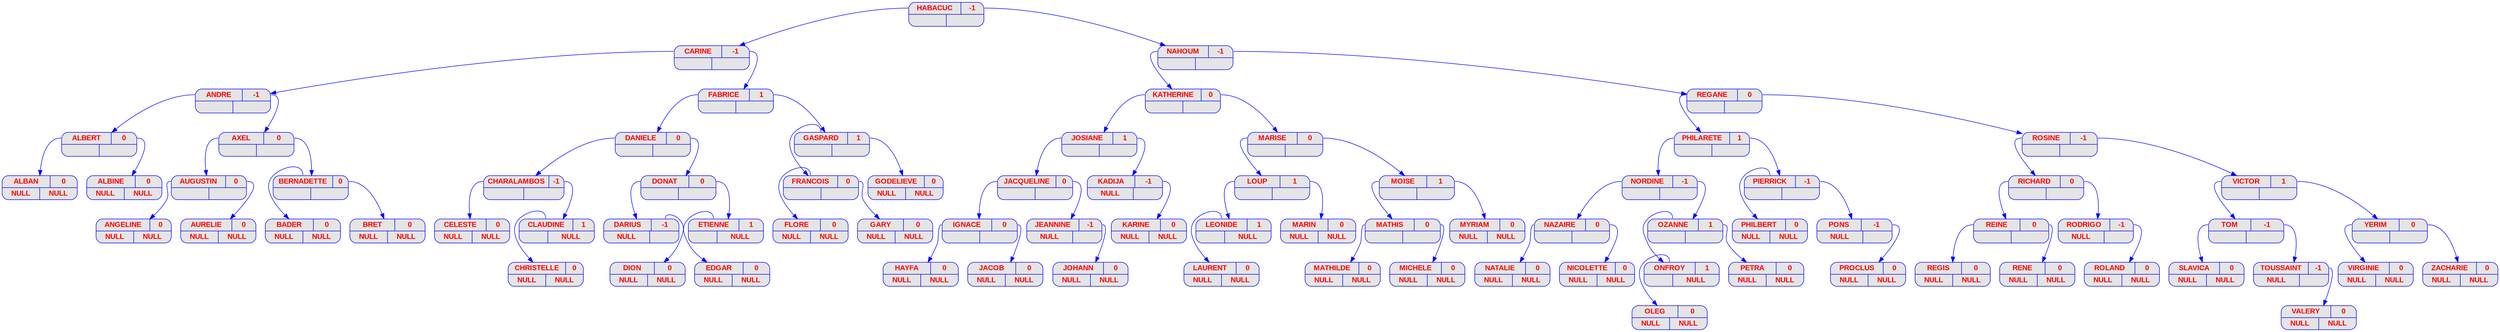 digraph displayAVL {
	node [
		fontname  = "Arial bold" 
		fontsize  = "14"
		fontcolor = "red"
		style     = "rounded, filled"
		shape     = "record"
		fillcolor = "grey90"
		color     = "blue"
		width     = "2"
	]

	edge [
		color     = "blue"
	]

	HABACUC [label = "{{<g> HABACUC | <d> -1 } | { <g> | <d>}}"];
	HABACUC:g -> CARINE;
	CARINE [label = "{{<g> CARINE | <d> -1 } | { <g> | <d>}}"];
	CARINE:g -> ANDRE;
	ANDRE [label = "{{<g> ANDRE | <d> -1 } | { <g> | <d>}}"];
	ANDRE:g -> ALBERT;
	ALBERT [label = "{{<g> ALBERT | <d> 0 } | { <g> | <d>}}"];
	ALBERT:g -> ALBAN;
	ALBAN [label = "{{<g> ALBAN | <d> 0 } | { <g> | <d>}}"];
	ALBAN [label = "{{<g> ALBAN | <d> 0 }| { <g> NULL | <d> NULL}}"];
	ALBERT:d -> ALBINE;
	ALBINE [label = "{{<g> ALBINE | <d> 0 } | { <g> | <d>}}"];
	ALBINE [label = "{{<g> ALBINE | <d> 0 }| { <g> NULL | <d> NULL}}"];
	ANDRE:d -> AXEL;
	AXEL [label = "{{<g> AXEL | <d> 0 } | { <g> | <d>}}"];
	AXEL:g -> AUGUSTIN;
	AUGUSTIN [label = "{{<g> AUGUSTIN | <d> 0 } | { <g> | <d>}}"];
	AUGUSTIN:g -> ANGELINE;
	ANGELINE [label = "{{<g> ANGELINE | <d> 0 } | { <g> | <d>}}"];
	ANGELINE [label = "{{<g> ANGELINE | <d> 0 }| { <g> NULL | <d> NULL}}"];
	AUGUSTIN:d -> AURELIE;
	AURELIE [label = "{{<g> AURELIE | <d> 0 } | { <g> | <d>}}"];
	AURELIE [label = "{{<g> AURELIE | <d> 0 }| { <g> NULL | <d> NULL}}"];
	AXEL:d -> BERNADETTE;
	BERNADETTE [label = "{{<g> BERNADETTE | <d> 0 } | { <g> | <d>}}"];
	BERNADETTE:g -> BADER;
	BADER [label = "{{<g> BADER | <d> 0 } | { <g> | <d>}}"];
	BADER [label = "{{<g> BADER | <d> 0 }| { <g> NULL | <d> NULL}}"];
	BERNADETTE:d -> BRET;
	BRET [label = "{{<g> BRET | <d> 0 } | { <g> | <d>}}"];
	BRET [label = "{{<g> BRET | <d> 0 }| { <g> NULL | <d> NULL}}"];
	CARINE:d -> FABRICE;
	FABRICE [label = "{{<g> FABRICE | <d> 1 } | { <g> | <d>}}"];
	FABRICE:g -> DANIELE;
	DANIELE [label = "{{<g> DANIELE | <d> 0 } | { <g> | <d>}}"];
	DANIELE:g -> CHARALAMBOS;
	CHARALAMBOS [label = "{{<g> CHARALAMBOS | <d> -1 } | { <g> | <d>}}"];
	CHARALAMBOS:g -> CELESTE;
	CELESTE [label = "{{<g> CELESTE | <d> 0 } | { <g> | <d>}}"];
	CELESTE [label = "{{<g> CELESTE | <d> 0 }| { <g> NULL | <d> NULL}}"];
	CHARALAMBOS:d -> CLAUDINE;
	CLAUDINE [label = "{{<g> CLAUDINE | <d> 1 } | { <g> | <d>}}"];
	CLAUDINE [label = "{{<g> CLAUDINE | <d> 1 }| { <g> | <d> NULL}}"];
	CLAUDINE:g -> CHRISTELLE;
	CHRISTELLE [label = "{{<g> CHRISTELLE | <d> 0 } | { <g> | <d>}}"];
	CHRISTELLE [label = "{{<g> CHRISTELLE | <d> 0 }| { <g> NULL | <d> NULL}}"];
	DANIELE:d -> DONAT;
	DONAT [label = "{{<g> DONAT | <d> 0 } | { <g> | <d>}}"];
	DONAT:g -> DARIUS;
	DARIUS [label = "{{<g> DARIUS | <d> -1 } | { <g> | <d>}}"];
	DARIUS [label = "{{<g> DARIUS | <d> -1 }| { <g> NULL | <d> }}"];
	DARIUS:d -> DION;
	DION [label = "{{<g> DION | <d> 0 } | { <g> | <d>}}"];
	DION [label = "{{<g> DION | <d> 0 }| { <g> NULL | <d> NULL}}"];
	DONAT:d -> ETIENNE;
	ETIENNE [label = "{{<g> ETIENNE | <d> 1 } | { <g> | <d>}}"];
	ETIENNE [label = "{{<g> ETIENNE | <d> 1 }| { <g> | <d> NULL}}"];
	ETIENNE:g -> EDGAR;
	EDGAR [label = "{{<g> EDGAR | <d> 0 } | { <g> | <d>}}"];
	EDGAR [label = "{{<g> EDGAR | <d> 0 }| { <g> NULL | <d> NULL}}"];
	FABRICE:d -> GASPARD;
	GASPARD [label = "{{<g> GASPARD | <d> 1 } | { <g> | <d>}}"];
	GASPARD:g -> FRANCOIS;
	FRANCOIS [label = "{{<g> FRANCOIS | <d> 0 } | { <g> | <d>}}"];
	FRANCOIS:g -> FLORE;
	FLORE [label = "{{<g> FLORE | <d> 0 } | { <g> | <d>}}"];
	FLORE [label = "{{<g> FLORE | <d> 0 }| { <g> NULL | <d> NULL}}"];
	FRANCOIS:d -> GARY;
	GARY [label = "{{<g> GARY | <d> 0 } | { <g> | <d>}}"];
	GARY [label = "{{<g> GARY | <d> 0 }| { <g> NULL | <d> NULL}}"];
	GASPARD:d -> GODELIEVE;
	GODELIEVE [label = "{{<g> GODELIEVE | <d> 0 } | { <g> | <d>}}"];
	GODELIEVE [label = "{{<g> GODELIEVE | <d> 0 }| { <g> NULL | <d> NULL}}"];
	HABACUC:d -> NAHOUM;
	NAHOUM [label = "{{<g> NAHOUM | <d> -1 } | { <g> | <d>}}"];
	NAHOUM:g -> KATHERINE;
	KATHERINE [label = "{{<g> KATHERINE | <d> 0 } | { <g> | <d>}}"];
	KATHERINE:g -> JOSIANE;
	JOSIANE [label = "{{<g> JOSIANE | <d> 1 } | { <g> | <d>}}"];
	JOSIANE:g -> JACQUELINE;
	JACQUELINE [label = "{{<g> JACQUELINE | <d> 0 } | { <g> | <d>}}"];
	JACQUELINE:g -> IGNACE;
	IGNACE [label = "{{<g> IGNACE | <d> 0 } | { <g> | <d>}}"];
	IGNACE:g -> HAYFA;
	HAYFA [label = "{{<g> HAYFA | <d> 0 } | { <g> | <d>}}"];
	HAYFA [label = "{{<g> HAYFA | <d> 0 }| { <g> NULL | <d> NULL}}"];
	IGNACE:d -> JACOB;
	JACOB [label = "{{<g> JACOB | <d> 0 } | { <g> | <d>}}"];
	JACOB [label = "{{<g> JACOB | <d> 0 }| { <g> NULL | <d> NULL}}"];
	JACQUELINE:d -> JEANNINE;
	JEANNINE [label = "{{<g> JEANNINE | <d> -1 } | { <g> | <d>}}"];
	JEANNINE [label = "{{<g> JEANNINE | <d> -1 }| { <g> NULL | <d> }}"];
	JEANNINE:d -> JOHANN;
	JOHANN [label = "{{<g> JOHANN | <d> 0 } | { <g> | <d>}}"];
	JOHANN [label = "{{<g> JOHANN | <d> 0 }| { <g> NULL | <d> NULL}}"];
	JOSIANE:d -> KADIJA;
	KADIJA [label = "{{<g> KADIJA | <d> -1 } | { <g> | <d>}}"];
	KADIJA [label = "{{<g> KADIJA | <d> -1 }| { <g> NULL | <d> }}"];
	KADIJA:d -> KARINE;
	KARINE [label = "{{<g> KARINE | <d> 0 } | { <g> | <d>}}"];
	KARINE [label = "{{<g> KARINE | <d> 0 }| { <g> NULL | <d> NULL}}"];
	KATHERINE:d -> MARISE;
	MARISE [label = "{{<g> MARISE | <d> 0 } | { <g> | <d>}}"];
	MARISE:g -> LOUP;
	LOUP [label = "{{<g> LOUP | <d> 1 } | { <g> | <d>}}"];
	LOUP:g -> LEONIDE;
	LEONIDE [label = "{{<g> LEONIDE | <d> 1 } | { <g> | <d>}}"];
	LEONIDE [label = "{{<g> LEONIDE | <d> 1 }| { <g> | <d> NULL}}"];
	LEONIDE:g -> LAURENT;
	LAURENT [label = "{{<g> LAURENT | <d> 0 } | { <g> | <d>}}"];
	LAURENT [label = "{{<g> LAURENT | <d> 0 }| { <g> NULL | <d> NULL}}"];
	LOUP:d -> MARIN;
	MARIN [label = "{{<g> MARIN | <d> 0 } | { <g> | <d>}}"];
	MARIN [label = "{{<g> MARIN | <d> 0 }| { <g> NULL | <d> NULL}}"];
	MARISE:d -> MOISE;
	MOISE [label = "{{<g> MOISE | <d> 1 } | { <g> | <d>}}"];
	MOISE:g -> MATHIS;
	MATHIS [label = "{{<g> MATHIS | <d> 0 } | { <g> | <d>}}"];
	MATHIS:g -> MATHILDE;
	MATHILDE [label = "{{<g> MATHILDE | <d> 0 } | { <g> | <d>}}"];
	MATHILDE [label = "{{<g> MATHILDE | <d> 0 }| { <g> NULL | <d> NULL}}"];
	MATHIS:d -> MICHELE;
	MICHELE [label = "{{<g> MICHELE | <d> 0 } | { <g> | <d>}}"];
	MICHELE [label = "{{<g> MICHELE | <d> 0 }| { <g> NULL | <d> NULL}}"];
	MOISE:d -> MYRIAM;
	MYRIAM [label = "{{<g> MYRIAM | <d> 0 } | { <g> | <d>}}"];
	MYRIAM [label = "{{<g> MYRIAM | <d> 0 }| { <g> NULL | <d> NULL}}"];
	NAHOUM:d -> REGANE;
	REGANE [label = "{{<g> REGANE | <d> 0 } | { <g> | <d>}}"];
	REGANE:g -> PHILARETE;
	PHILARETE [label = "{{<g> PHILARETE | <d> 1 } | { <g> | <d>}}"];
	PHILARETE:g -> NORDINE;
	NORDINE [label = "{{<g> NORDINE | <d> -1 } | { <g> | <d>}}"];
	NORDINE:g -> NAZAIRE;
	NAZAIRE [label = "{{<g> NAZAIRE | <d> 0 } | { <g> | <d>}}"];
	NAZAIRE:g -> NATALIE;
	NATALIE [label = "{{<g> NATALIE | <d> 0 } | { <g> | <d>}}"];
	NATALIE [label = "{{<g> NATALIE | <d> 0 }| { <g> NULL | <d> NULL}}"];
	NAZAIRE:d -> NICOLETTE;
	NICOLETTE [label = "{{<g> NICOLETTE | <d> 0 } | { <g> | <d>}}"];
	NICOLETTE [label = "{{<g> NICOLETTE | <d> 0 }| { <g> NULL | <d> NULL}}"];
	NORDINE:d -> OZANNE;
	OZANNE [label = "{{<g> OZANNE | <d> 1 } | { <g> | <d>}}"];
	OZANNE:g -> ONFROY;
	ONFROY [label = "{{<g> ONFROY | <d> 1 } | { <g> | <d>}}"];
	ONFROY [label = "{{<g> ONFROY | <d> 1 }| { <g> | <d> NULL}}"];
	ONFROY:g -> OLEG;
	OLEG [label = "{{<g> OLEG | <d> 0 } | { <g> | <d>}}"];
	OLEG [label = "{{<g> OLEG | <d> 0 }| { <g> NULL | <d> NULL}}"];
	OZANNE:d -> PETRA;
	PETRA [label = "{{<g> PETRA | <d> 0 } | { <g> | <d>}}"];
	PETRA [label = "{{<g> PETRA | <d> 0 }| { <g> NULL | <d> NULL}}"];
	PHILARETE:d -> PIERRICK;
	PIERRICK [label = "{{<g> PIERRICK | <d> -1 } | { <g> | <d>}}"];
	PIERRICK:g -> PHILBERT;
	PHILBERT [label = "{{<g> PHILBERT | <d> 0 } | { <g> | <d>}}"];
	PHILBERT [label = "{{<g> PHILBERT | <d> 0 }| { <g> NULL | <d> NULL}}"];
	PIERRICK:d -> PONS;
	PONS [label = "{{<g> PONS | <d> -1 } | { <g> | <d>}}"];
	PONS [label = "{{<g> PONS | <d> -1 }| { <g> NULL | <d> }}"];
	PONS:d -> PROCLUS;
	PROCLUS [label = "{{<g> PROCLUS | <d> 0 } | { <g> | <d>}}"];
	PROCLUS [label = "{{<g> PROCLUS | <d> 0 }| { <g> NULL | <d> NULL}}"];
	REGANE:d -> ROSINE;
	ROSINE [label = "{{<g> ROSINE | <d> -1 } | { <g> | <d>}}"];
	ROSINE:g -> RICHARD;
	RICHARD [label = "{{<g> RICHARD | <d> 0 } | { <g> | <d>}}"];
	RICHARD:g -> REINE;
	REINE [label = "{{<g> REINE | <d> 0 } | { <g> | <d>}}"];
	REINE:g -> REGIS;
	REGIS [label = "{{<g> REGIS | <d> 0 } | { <g> | <d>}}"];
	REGIS [label = "{{<g> REGIS | <d> 0 }| { <g> NULL | <d> NULL}}"];
	REINE:d -> RENE;
	RENE [label = "{{<g> RENE | <d> 0 } | { <g> | <d>}}"];
	RENE [label = "{{<g> RENE | <d> 0 }| { <g> NULL | <d> NULL}}"];
	RICHARD:d -> RODRIGO;
	RODRIGO [label = "{{<g> RODRIGO | <d> -1 } | { <g> | <d>}}"];
	RODRIGO [label = "{{<g> RODRIGO | <d> -1 }| { <g> NULL | <d> }}"];
	RODRIGO:d -> ROLAND;
	ROLAND [label = "{{<g> ROLAND | <d> 0 } | { <g> | <d>}}"];
	ROLAND [label = "{{<g> ROLAND | <d> 0 }| { <g> NULL | <d> NULL}}"];
	ROSINE:d -> VICTOR;
	VICTOR [label = "{{<g> VICTOR | <d> 1 } | { <g> | <d>}}"];
	VICTOR:g -> TOM;
	TOM [label = "{{<g> TOM | <d> -1 } | { <g> | <d>}}"];
	TOM:g -> SLAVICA;
	SLAVICA [label = "{{<g> SLAVICA | <d> 0 } | { <g> | <d>}}"];
	SLAVICA [label = "{{<g> SLAVICA | <d> 0 }| { <g> NULL | <d> NULL}}"];
	TOM:d -> TOUSSAINT;
	TOUSSAINT [label = "{{<g> TOUSSAINT | <d> -1 } | { <g> | <d>}}"];
	TOUSSAINT [label = "{{<g> TOUSSAINT | <d> -1 }| { <g> NULL | <d> }}"];
	TOUSSAINT:d -> VALERY;
	VALERY [label = "{{<g> VALERY | <d> 0 } | { <g> | <d>}}"];
	VALERY [label = "{{<g> VALERY | <d> 0 }| { <g> NULL | <d> NULL}}"];
	VICTOR:d -> YERIM;
	YERIM [label = "{{<g> YERIM | <d> 0 } | { <g> | <d>}}"];
	YERIM:g -> VIRGINIE;
	VIRGINIE [label = "{{<g> VIRGINIE | <d> 0 } | { <g> | <d>}}"];
	VIRGINIE [label = "{{<g> VIRGINIE | <d> 0 }| { <g> NULL | <d> NULL}}"];
	YERIM:d -> ZACHARIE;
	ZACHARIE [label = "{{<g> ZACHARIE | <d> 0 } | { <g> | <d>}}"];
	ZACHARIE [label = "{{<g> ZACHARIE | <d> 0 }| { <g> NULL | <d> NULL}}"];
}
